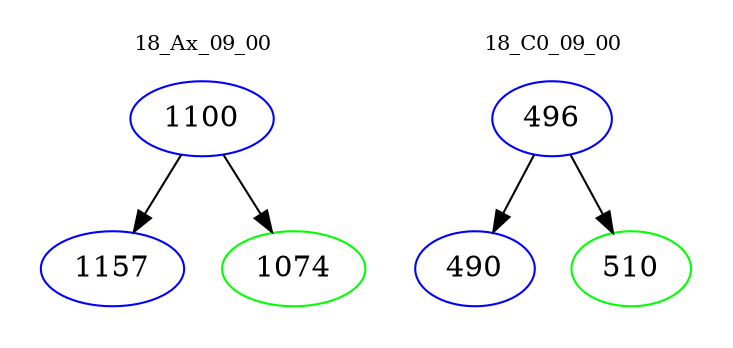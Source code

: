 digraph{
subgraph cluster_0 {
color = white
label = "18_Ax_09_00";
fontsize=10;
T0_1100 [label="1100", color="blue"]
T0_1100 -> T0_1157 [color="black"]
T0_1157 [label="1157", color="blue"]
T0_1100 -> T0_1074 [color="black"]
T0_1074 [label="1074", color="green"]
}
subgraph cluster_1 {
color = white
label = "18_C0_09_00";
fontsize=10;
T1_496 [label="496", color="blue"]
T1_496 -> T1_490 [color="black"]
T1_490 [label="490", color="blue"]
T1_496 -> T1_510 [color="black"]
T1_510 [label="510", color="green"]
}
}
